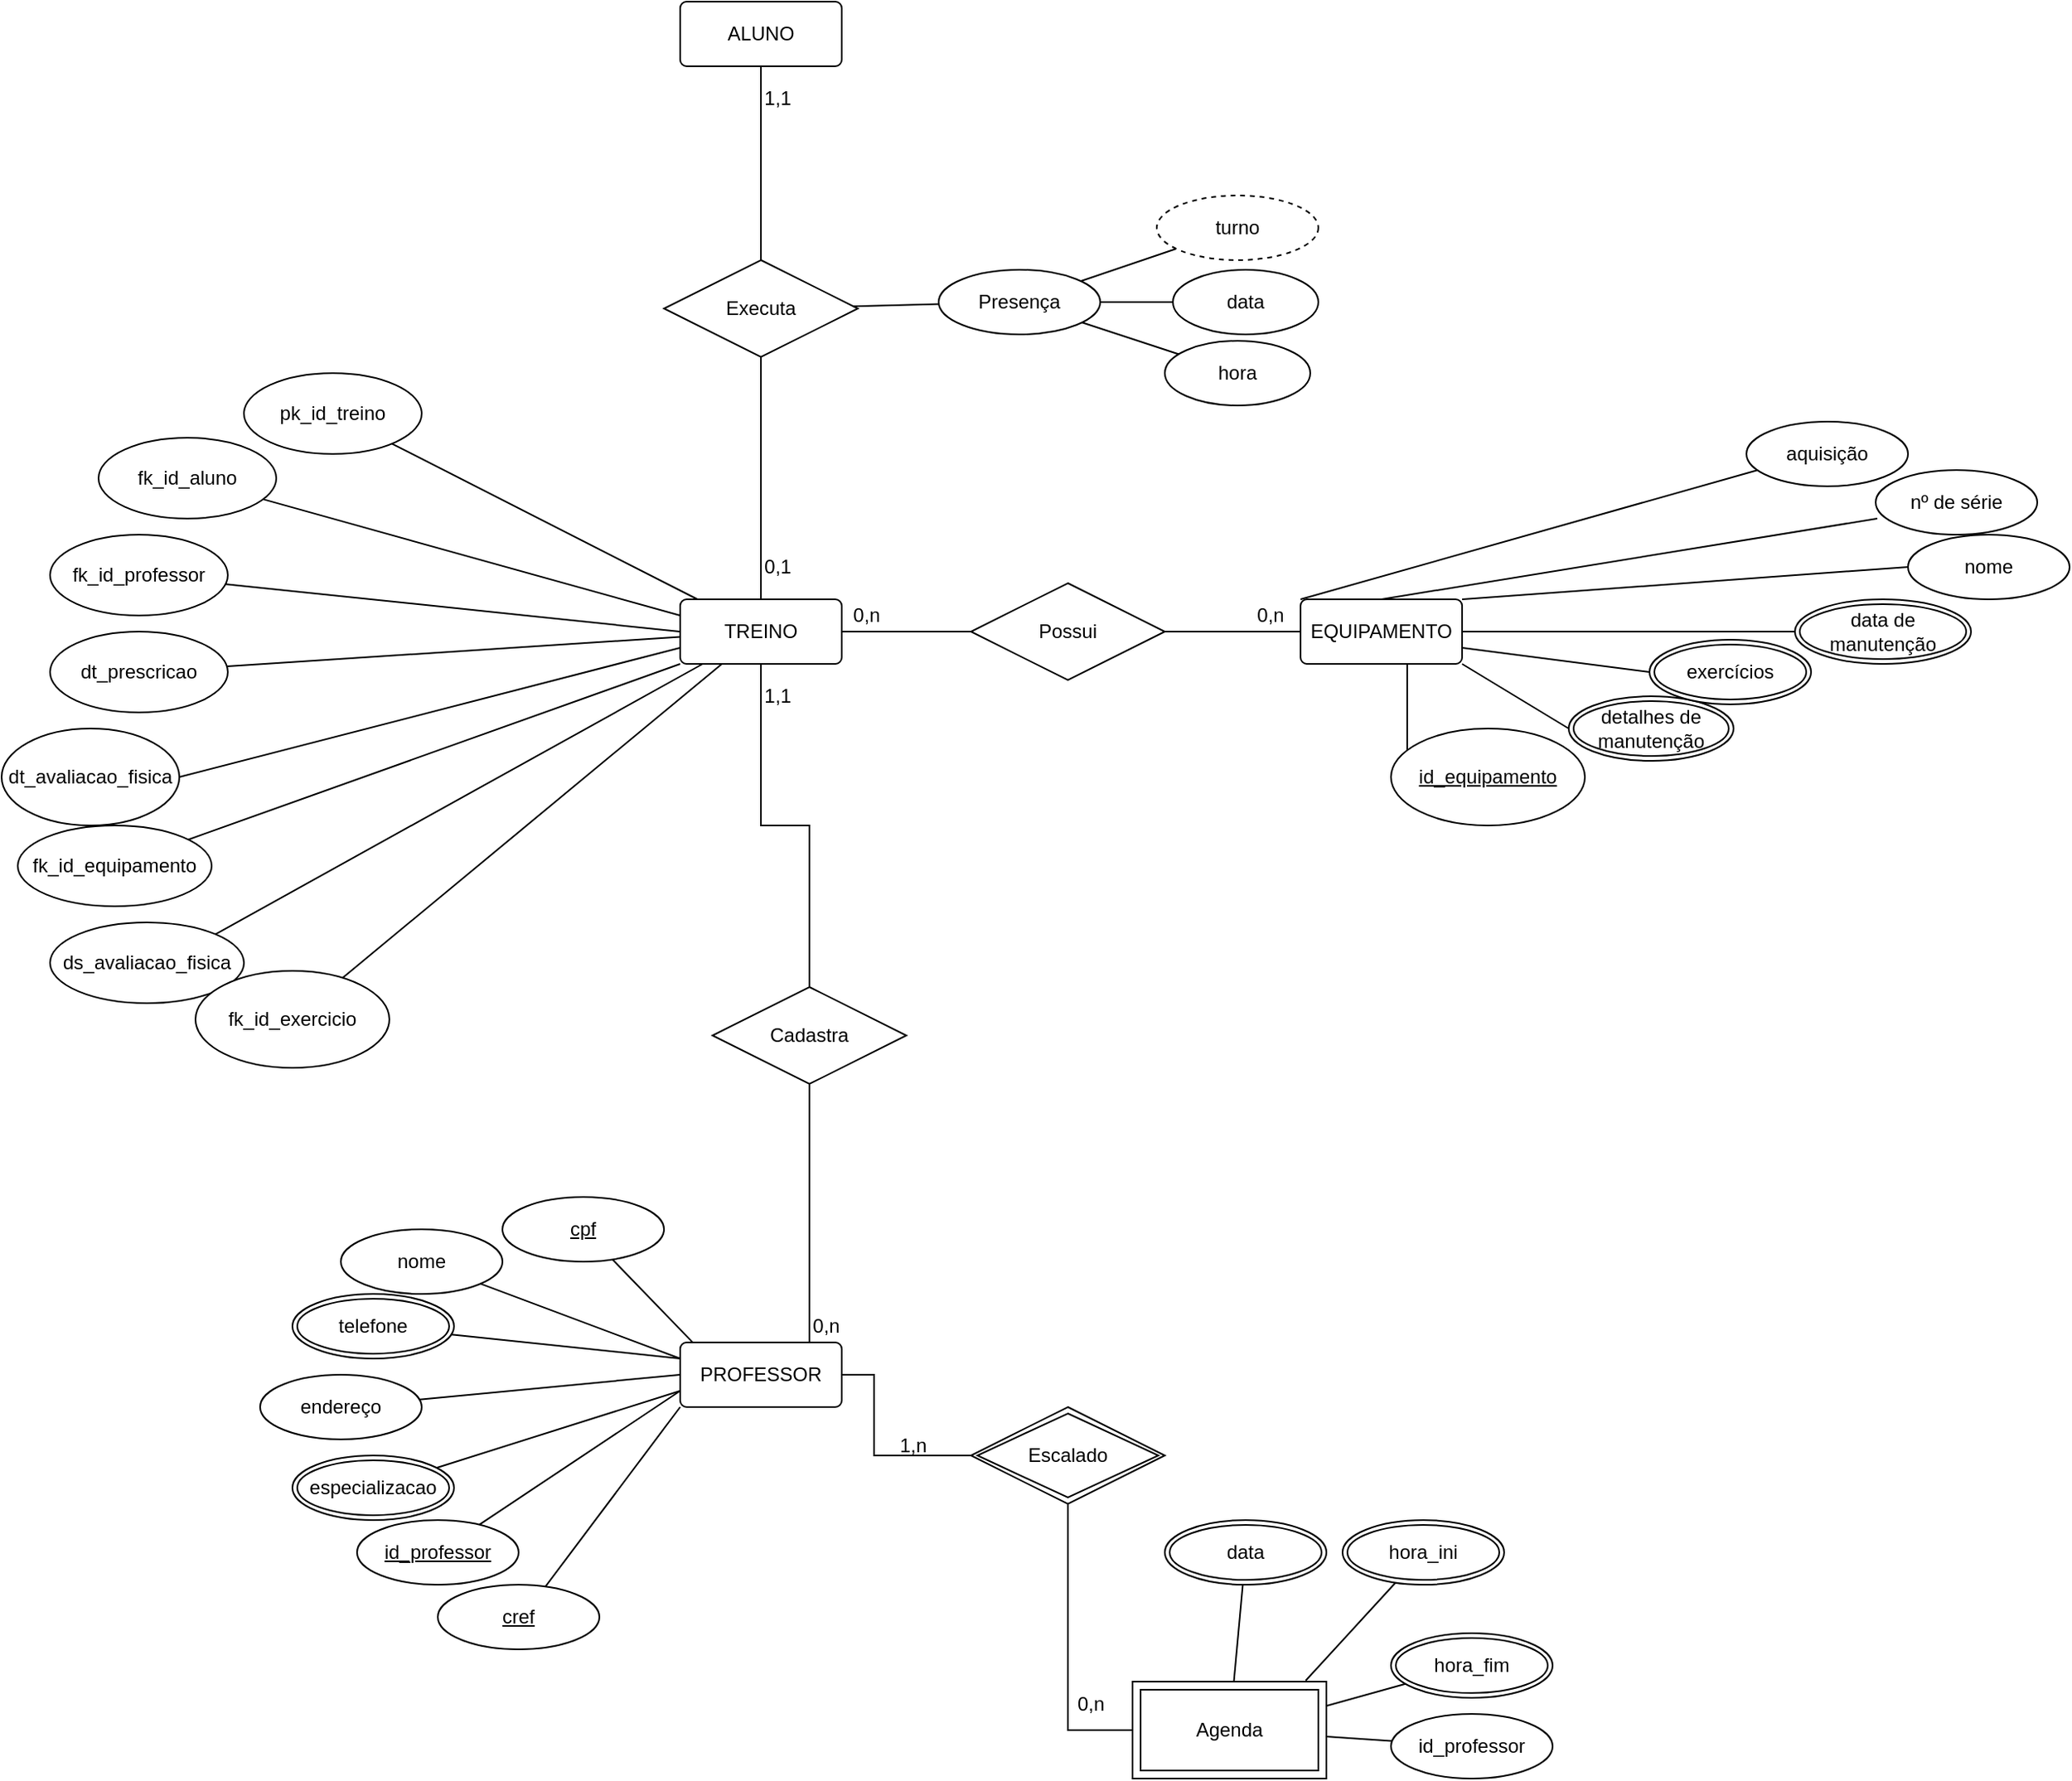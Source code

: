 <mxfile version="15.2.9" type="github">
  <diagram id="f8S4uAUe_257wGlPpIRw" name="Page-1">
    <mxGraphModel dx="2211" dy="1898" grid="1" gridSize="10" guides="1" tooltips="1" connect="1" arrows="1" fold="1" page="1" pageScale="1" pageWidth="827" pageHeight="1169" math="0" shadow="0">
      <root>
        <mxCell id="0" />
        <mxCell id="1" parent="0" />
        <mxCell id="EmusEBOhWH430v7L6ggN-1" value="Agenda" style="shape=ext;margin=3;double=1;whiteSpace=wrap;html=1;align=center;" parent="1" vertex="1">
          <mxGeometry x="310" y="250" width="120" height="60" as="geometry" />
        </mxCell>
        <mxCell id="EmusEBOhWH430v7L6ggN-6" value="" style="rounded=0;orthogonalLoop=1;jettySize=auto;html=1;endArrow=none;endFill=0;" parent="1" source="EmusEBOhWH430v7L6ggN-2" target="EmusEBOhWH430v7L6ggN-1" edge="1">
          <mxGeometry relative="1" as="geometry" />
        </mxCell>
        <mxCell id="EmusEBOhWH430v7L6ggN-2" value="data" style="ellipse;shape=doubleEllipse;margin=3;whiteSpace=wrap;html=1;align=center;" parent="1" vertex="1">
          <mxGeometry x="330" y="150" width="100" height="40" as="geometry" />
        </mxCell>
        <mxCell id="EmusEBOhWH430v7L6ggN-8" style="rounded=0;orthogonalLoop=1;jettySize=auto;html=1;entryX=0.893;entryY=-0.01;entryDx=0;entryDy=0;entryPerimeter=0;endArrow=none;endFill=0;" parent="1" source="EmusEBOhWH430v7L6ggN-3" target="EmusEBOhWH430v7L6ggN-1" edge="1">
          <mxGeometry relative="1" as="geometry" />
        </mxCell>
        <mxCell id="EmusEBOhWH430v7L6ggN-3" value="hora_ini" style="ellipse;shape=doubleEllipse;margin=3;whiteSpace=wrap;html=1;align=center;" parent="1" vertex="1">
          <mxGeometry x="440" y="150" width="100" height="40" as="geometry" />
        </mxCell>
        <mxCell id="EmusEBOhWH430v7L6ggN-9" style="rounded=0;orthogonalLoop=1;jettySize=auto;html=1;entryX=1;entryY=0.25;entryDx=0;entryDy=0;endArrow=none;endFill=0;" parent="1" source="EmusEBOhWH430v7L6ggN-4" target="EmusEBOhWH430v7L6ggN-1" edge="1">
          <mxGeometry relative="1" as="geometry" />
        </mxCell>
        <mxCell id="EmusEBOhWH430v7L6ggN-4" value="hora_fim" style="ellipse;shape=doubleEllipse;margin=3;whiteSpace=wrap;html=1;align=center;" parent="1" vertex="1">
          <mxGeometry x="470" y="220" width="100" height="40" as="geometry" />
        </mxCell>
        <mxCell id="EmusEBOhWH430v7L6ggN-10" style="rounded=0;orthogonalLoop=1;jettySize=auto;html=1;endArrow=none;endFill=0;" parent="1" source="EmusEBOhWH430v7L6ggN-5" target="EmusEBOhWH430v7L6ggN-1" edge="1">
          <mxGeometry relative="1" as="geometry" />
        </mxCell>
        <mxCell id="EmusEBOhWH430v7L6ggN-5" value="id_professor" style="ellipse;whiteSpace=wrap;html=1;align=center;" parent="1" vertex="1">
          <mxGeometry x="470" y="270" width="100" height="40" as="geometry" />
        </mxCell>
        <mxCell id="EmusEBOhWH430v7L6ggN-16" value="" style="edgeStyle=orthogonalEdgeStyle;rounded=0;orthogonalLoop=1;jettySize=auto;html=1;endArrow=none;endFill=0;" parent="1" source="EmusEBOhWH430v7L6ggN-12" target="EmusEBOhWH430v7L6ggN-15" edge="1">
          <mxGeometry relative="1" as="geometry">
            <Array as="points">
              <mxPoint x="150" y="60" />
            </Array>
          </mxGeometry>
        </mxCell>
        <mxCell id="qGBWfhwedNhxClX9icXL-1" style="edgeStyle=orthogonalEdgeStyle;rounded=0;orthogonalLoop=1;jettySize=auto;html=1;exitX=0.5;exitY=1;exitDx=0;exitDy=0;endArrow=none;endFill=0;" edge="1" parent="1" source="EmusEBOhWH430v7L6ggN-12" target="qGBWfhwedNhxClX9icXL-2">
          <mxGeometry relative="1" as="geometry">
            <mxPoint x="-340" y="360" as="targetPoint" />
            <Array as="points">
              <mxPoint x="110" y="80" />
            </Array>
          </mxGeometry>
        </mxCell>
        <mxCell id="EmusEBOhWH430v7L6ggN-12" value="PROFESSOR" style="rounded=1;arcSize=10;whiteSpace=wrap;html=1;align=center;" parent="1" vertex="1">
          <mxGeometry x="30" y="40" width="100" height="40" as="geometry" />
        </mxCell>
        <mxCell id="EmusEBOhWH430v7L6ggN-17" style="edgeStyle=orthogonalEdgeStyle;rounded=0;orthogonalLoop=1;jettySize=auto;html=1;entryX=0;entryY=0.5;entryDx=0;entryDy=0;endArrow=none;endFill=0;" parent="1" source="EmusEBOhWH430v7L6ggN-15" target="EmusEBOhWH430v7L6ggN-1" edge="1">
          <mxGeometry relative="1" as="geometry" />
        </mxCell>
        <mxCell id="EmusEBOhWH430v7L6ggN-15" value="Escalado" style="shape=rhombus;double=1;perimeter=rhombusPerimeter;whiteSpace=wrap;html=1;align=center;" parent="1" vertex="1">
          <mxGeometry x="210" y="80" width="120" height="60" as="geometry" />
        </mxCell>
        <mxCell id="EmusEBOhWH430v7L6ggN-19" style="rounded=0;orthogonalLoop=1;jettySize=auto;html=1;endArrow=none;endFill=0;entryX=0;entryY=0.75;entryDx=0;entryDy=0;" parent="1" source="EmusEBOhWH430v7L6ggN-18" target="EmusEBOhWH430v7L6ggN-12" edge="1">
          <mxGeometry relative="1" as="geometry">
            <mxPoint x="70" y="80" as="targetPoint" />
          </mxGeometry>
        </mxCell>
        <mxCell id="EmusEBOhWH430v7L6ggN-18" value="id_professor" style="ellipse;whiteSpace=wrap;html=1;align=center;fontStyle=4;" parent="1" vertex="1">
          <mxGeometry x="-170" y="150" width="100" height="40" as="geometry" />
        </mxCell>
        <mxCell id="EmusEBOhWH430v7L6ggN-33" style="rounded=0;orthogonalLoop=1;jettySize=auto;html=1;entryX=0.077;entryY=-0.002;entryDx=0;entryDy=0;entryPerimeter=0;endArrow=none;endFill=0;" parent="1" source="EmusEBOhWH430v7L6ggN-21" target="EmusEBOhWH430v7L6ggN-12" edge="1">
          <mxGeometry relative="1" as="geometry" />
        </mxCell>
        <mxCell id="EmusEBOhWH430v7L6ggN-21" value="cpf" style="ellipse;whiteSpace=wrap;html=1;align=center;fontStyle=4" parent="1" vertex="1">
          <mxGeometry x="-80" y="-50" width="100" height="40" as="geometry" />
        </mxCell>
        <mxCell id="EmusEBOhWH430v7L6ggN-32" style="rounded=0;orthogonalLoop=1;jettySize=auto;html=1;entryX=0;entryY=0.25;entryDx=0;entryDy=0;endArrow=none;endFill=0;" parent="1" source="EmusEBOhWH430v7L6ggN-22" target="EmusEBOhWH430v7L6ggN-12" edge="1">
          <mxGeometry relative="1" as="geometry" />
        </mxCell>
        <mxCell id="EmusEBOhWH430v7L6ggN-22" value="nome" style="ellipse;whiteSpace=wrap;html=1;align=center;" parent="1" vertex="1">
          <mxGeometry x="-180" y="-30" width="100" height="40" as="geometry" />
        </mxCell>
        <mxCell id="EmusEBOhWH430v7L6ggN-23" style="edgeStyle=orthogonalEdgeStyle;rounded=0;orthogonalLoop=1;jettySize=auto;html=1;exitX=0.5;exitY=1;exitDx=0;exitDy=0;" parent="1" source="EmusEBOhWH430v7L6ggN-21" target="EmusEBOhWH430v7L6ggN-21" edge="1">
          <mxGeometry relative="1" as="geometry" />
        </mxCell>
        <mxCell id="EmusEBOhWH430v7L6ggN-30" style="rounded=0;orthogonalLoop=1;jettySize=auto;html=1;entryX=0;entryY=0.25;entryDx=0;entryDy=0;endArrow=none;endFill=0;" parent="1" source="EmusEBOhWH430v7L6ggN-24" target="EmusEBOhWH430v7L6ggN-12" edge="1">
          <mxGeometry relative="1" as="geometry" />
        </mxCell>
        <mxCell id="EmusEBOhWH430v7L6ggN-24" value="telefone" style="ellipse;shape=doubleEllipse;margin=3;whiteSpace=wrap;html=1;align=center;" parent="1" vertex="1">
          <mxGeometry x="-210" y="10" width="100" height="40" as="geometry" />
        </mxCell>
        <mxCell id="EmusEBOhWH430v7L6ggN-29" style="rounded=0;orthogonalLoop=1;jettySize=auto;html=1;entryX=0;entryY=0.5;entryDx=0;entryDy=0;endArrow=none;endFill=0;" parent="1" source="EmusEBOhWH430v7L6ggN-25" target="EmusEBOhWH430v7L6ggN-12" edge="1">
          <mxGeometry relative="1" as="geometry" />
        </mxCell>
        <mxCell id="EmusEBOhWH430v7L6ggN-25" value="endereço" style="ellipse;whiteSpace=wrap;html=1;align=center;" parent="1" vertex="1">
          <mxGeometry x="-230" y="60" width="100" height="40" as="geometry" />
        </mxCell>
        <mxCell id="EmusEBOhWH430v7L6ggN-34" style="rounded=0;orthogonalLoop=1;jettySize=auto;html=1;endArrow=none;endFill=0;exitX=0.662;exitY=0.043;exitDx=0;exitDy=0;exitPerimeter=0;entryX=0;entryY=1;entryDx=0;entryDy=0;" parent="1" source="EmusEBOhWH430v7L6ggN-26" target="EmusEBOhWH430v7L6ggN-12" edge="1">
          <mxGeometry relative="1" as="geometry">
            <mxPoint x="113" y="80" as="targetPoint" />
          </mxGeometry>
        </mxCell>
        <mxCell id="EmusEBOhWH430v7L6ggN-26" value="cref" style="ellipse;whiteSpace=wrap;html=1;align=center;fontStyle=4" parent="1" vertex="1">
          <mxGeometry x="-120" y="190" width="100" height="40" as="geometry" />
        </mxCell>
        <mxCell id="EmusEBOhWH430v7L6ggN-28" style="rounded=0;orthogonalLoop=1;jettySize=auto;html=1;entryX=0;entryY=0.75;entryDx=0;entryDy=0;endArrow=none;endFill=0;" parent="1" source="EmusEBOhWH430v7L6ggN-27" target="EmusEBOhWH430v7L6ggN-12" edge="1">
          <mxGeometry relative="1" as="geometry" />
        </mxCell>
        <mxCell id="EmusEBOhWH430v7L6ggN-27" value="especializacao" style="ellipse;shape=doubleEllipse;margin=3;whiteSpace=wrap;html=1;align=center;" parent="1" vertex="1">
          <mxGeometry x="-210" y="110" width="100" height="40" as="geometry" />
        </mxCell>
        <mxCell id="EmusEBOhWH430v7L6ggN-35" value="0,n" style="text;strokeColor=none;fillColor=none;spacingLeft=4;spacingRight=4;overflow=hidden;rotatable=0;points=[[0,0.5],[1,0.5]];portConstraint=eastwest;fontSize=12;" parent="1" vertex="1">
          <mxGeometry x="270" y="250" width="40" height="30" as="geometry" />
        </mxCell>
        <mxCell id="EmusEBOhWH430v7L6ggN-36" value="1,n" style="text;strokeColor=none;fillColor=none;spacingLeft=4;spacingRight=4;overflow=hidden;rotatable=0;points=[[0,0.5],[1,0.5]];portConstraint=eastwest;fontSize=12;" parent="1" vertex="1">
          <mxGeometry x="160" y="90" width="40" height="30" as="geometry" />
        </mxCell>
        <mxCell id="qGBWfhwedNhxClX9icXL-4" style="edgeStyle=orthogonalEdgeStyle;rounded=0;orthogonalLoop=1;jettySize=auto;html=1;entryX=0.5;entryY=1;entryDx=0;entryDy=0;endArrow=none;endFill=0;exitX=0.5;exitY=0;exitDx=0;exitDy=0;" edge="1" parent="1" source="qGBWfhwedNhxClX9icXL-2" target="qGBWfhwedNhxClX9icXL-3">
          <mxGeometry relative="1" as="geometry">
            <mxPoint x="20" y="-150" as="sourcePoint" />
          </mxGeometry>
        </mxCell>
        <mxCell id="qGBWfhwedNhxClX9icXL-2" value="Cadastra" style="shape=rhombus;perimeter=rhombusPerimeter;whiteSpace=wrap;html=1;align=center;" vertex="1" parent="1">
          <mxGeometry x="50" y="-180" width="120" height="60" as="geometry" />
        </mxCell>
        <mxCell id="qGBWfhwedNhxClX9icXL-8" value="" style="rounded=0;orthogonalLoop=1;jettySize=auto;html=1;endArrow=none;endFill=0;" edge="1" parent="1" source="qGBWfhwedNhxClX9icXL-3" target="qGBWfhwedNhxClX9icXL-7">
          <mxGeometry relative="1" as="geometry" />
        </mxCell>
        <mxCell id="qGBWfhwedNhxClX9icXL-10" value="" style="rounded=0;orthogonalLoop=1;jettySize=auto;html=1;endArrow=none;endFill=0;exitX=0;exitY=0.5;exitDx=0;exitDy=0;" edge="1" parent="1" source="qGBWfhwedNhxClX9icXL-3" target="qGBWfhwedNhxClX9icXL-9">
          <mxGeometry relative="1" as="geometry">
            <mxPoint x="20" y="-400" as="sourcePoint" />
          </mxGeometry>
        </mxCell>
        <mxCell id="qGBWfhwedNhxClX9icXL-12" value="" style="rounded=0;orthogonalLoop=1;jettySize=auto;html=1;endArrow=none;endFill=0;" edge="1" parent="1" source="qGBWfhwedNhxClX9icXL-3" target="qGBWfhwedNhxClX9icXL-11">
          <mxGeometry relative="1" as="geometry" />
        </mxCell>
        <mxCell id="qGBWfhwedNhxClX9icXL-13" value="" style="rounded=0;orthogonalLoop=1;jettySize=auto;html=1;endArrow=none;endFill=0;entryX=1;entryY=0.5;entryDx=0;entryDy=0;exitX=0;exitY=0.75;exitDx=0;exitDy=0;" edge="1" parent="1" source="qGBWfhwedNhxClX9icXL-3" target="qGBWfhwedNhxClX9icXL-14">
          <mxGeometry relative="1" as="geometry">
            <mxPoint x="50" y="-370" as="sourcePoint" />
          </mxGeometry>
        </mxCell>
        <mxCell id="qGBWfhwedNhxClX9icXL-16" style="rounded=0;orthogonalLoop=1;jettySize=auto;html=1;entryX=1;entryY=0;entryDx=0;entryDy=0;endArrow=none;endFill=0;" edge="1" parent="1" source="qGBWfhwedNhxClX9icXL-3" target="qGBWfhwedNhxClX9icXL-15">
          <mxGeometry relative="1" as="geometry" />
        </mxCell>
        <mxCell id="qGBWfhwedNhxClX9icXL-18" value="" style="rounded=0;orthogonalLoop=1;jettySize=auto;html=1;endArrow=none;endFill=0;exitX=0;exitY=1;exitDx=0;exitDy=0;" edge="1" parent="1" source="qGBWfhwedNhxClX9icXL-3" target="qGBWfhwedNhxClX9icXL-17">
          <mxGeometry relative="1" as="geometry">
            <mxPoint x="20" y="-400" as="sourcePoint" />
          </mxGeometry>
        </mxCell>
        <mxCell id="qGBWfhwedNhxClX9icXL-21" value="" style="rounded=0;orthogonalLoop=1;jettySize=auto;html=1;endArrow=none;endFill=0;" edge="1" parent="1" source="qGBWfhwedNhxClX9icXL-3" target="qGBWfhwedNhxClX9icXL-20">
          <mxGeometry relative="1" as="geometry" />
        </mxCell>
        <mxCell id="qGBWfhwedNhxClX9icXL-23" value="" style="edgeStyle=orthogonalEdgeStyle;rounded=0;orthogonalLoop=1;jettySize=auto;html=1;endArrow=none;endFill=0;entryX=0;entryY=0.5;entryDx=0;entryDy=0;" edge="1" parent="1" source="qGBWfhwedNhxClX9icXL-3" target="qGBWfhwedNhxClX9icXL-24">
          <mxGeometry relative="1" as="geometry">
            <mxPoint x="220" y="-410" as="targetPoint" />
          </mxGeometry>
        </mxCell>
        <mxCell id="qGBWfhwedNhxClX9icXL-31" value="" style="edgeStyle=orthogonalEdgeStyle;rounded=0;orthogonalLoop=1;jettySize=auto;html=1;endArrow=none;endFill=0;entryX=0.5;entryY=1;entryDx=0;entryDy=0;" edge="1" parent="1" source="qGBWfhwedNhxClX9icXL-3" target="qGBWfhwedNhxClX9icXL-32">
          <mxGeometry relative="1" as="geometry">
            <mxPoint x="95" y="-490" as="targetPoint" />
            <Array as="points">
              <mxPoint x="80" y="-470" />
              <mxPoint x="80" y="-470" />
            </Array>
          </mxGeometry>
        </mxCell>
        <mxCell id="qGBWfhwedNhxClX9icXL-36" value="" style="rounded=0;orthogonalLoop=1;jettySize=auto;html=1;endArrow=none;endFill=0;exitX=0;exitY=0.25;exitDx=0;exitDy=0;" edge="1" parent="1" source="qGBWfhwedNhxClX9icXL-3" target="qGBWfhwedNhxClX9icXL-35">
          <mxGeometry relative="1" as="geometry" />
        </mxCell>
        <mxCell id="qGBWfhwedNhxClX9icXL-3" value="TREINO" style="rounded=1;arcSize=10;whiteSpace=wrap;html=1;align=center;" vertex="1" parent="1">
          <mxGeometry x="30" y="-420" width="100" height="40" as="geometry" />
        </mxCell>
        <mxCell id="qGBWfhwedNhxClX9icXL-7" value="pk_id_treino" style="ellipse;whiteSpace=wrap;html=1;rounded=1;arcSize=10;" vertex="1" parent="1">
          <mxGeometry x="-240" y="-560" width="110" height="50" as="geometry" />
        </mxCell>
        <mxCell id="qGBWfhwedNhxClX9icXL-9" value="fk_id_professor" style="ellipse;whiteSpace=wrap;html=1;rounded=1;arcSize=10;" vertex="1" parent="1">
          <mxGeometry x="-360" y="-460" width="110" height="50" as="geometry" />
        </mxCell>
        <mxCell id="qGBWfhwedNhxClX9icXL-11" value="dt_prescricao" style="ellipse;whiteSpace=wrap;html=1;rounded=1;arcSize=10;" vertex="1" parent="1">
          <mxGeometry x="-360" y="-400" width="110" height="50" as="geometry" />
        </mxCell>
        <mxCell id="qGBWfhwedNhxClX9icXL-14" value="dt_avaliacao_fisica" style="ellipse;whiteSpace=wrap;html=1;" vertex="1" parent="1">
          <mxGeometry x="-390" y="-340" width="110" height="60" as="geometry" />
        </mxCell>
        <mxCell id="qGBWfhwedNhxClX9icXL-15" value="ds_avaliacao_fisica" style="ellipse;whiteSpace=wrap;html=1;align=center;" vertex="1" parent="1">
          <mxGeometry x="-360" y="-220" width="120" height="50" as="geometry" />
        </mxCell>
        <mxCell id="qGBWfhwedNhxClX9icXL-17" value="fk_id_equipamento" style="ellipse;whiteSpace=wrap;html=1;rounded=1;arcSize=10;" vertex="1" parent="1">
          <mxGeometry x="-380" y="-280" width="120" height="50" as="geometry" />
        </mxCell>
        <mxCell id="qGBWfhwedNhxClX9icXL-20" value="fk_id_exercicio" style="ellipse;whiteSpace=wrap;html=1;rounded=1;arcSize=10;" vertex="1" parent="1">
          <mxGeometry x="-270" y="-190" width="120" height="60" as="geometry" />
        </mxCell>
        <mxCell id="qGBWfhwedNhxClX9icXL-24" value="Possui" style="shape=rhombus;perimeter=rhombusPerimeter;whiteSpace=wrap;html=1;align=center;" vertex="1" parent="1">
          <mxGeometry x="210" y="-430" width="120" height="60" as="geometry" />
        </mxCell>
        <mxCell id="qGBWfhwedNhxClX9icXL-32" value="Executa" style="shape=rhombus;perimeter=rhombusPerimeter;whiteSpace=wrap;html=1;align=center;" vertex="1" parent="1">
          <mxGeometry x="20" y="-630" width="120" height="60" as="geometry" />
        </mxCell>
        <mxCell id="qGBWfhwedNhxClX9icXL-34" value="" style="edgeStyle=orthogonalEdgeStyle;rounded=0;orthogonalLoop=1;jettySize=auto;html=1;endArrow=none;endFill=0;" edge="1" parent="1" source="qGBWfhwedNhxClX9icXL-33" target="qGBWfhwedNhxClX9icXL-32">
          <mxGeometry relative="1" as="geometry" />
        </mxCell>
        <mxCell id="qGBWfhwedNhxClX9icXL-33" value="ALUNO" style="rounded=1;arcSize=10;whiteSpace=wrap;html=1;align=center;" vertex="1" parent="1">
          <mxGeometry x="30" y="-790" width="100" height="40" as="geometry" />
        </mxCell>
        <mxCell id="qGBWfhwedNhxClX9icXL-35" value="fk_id_aluno" style="ellipse;whiteSpace=wrap;html=1;rounded=1;arcSize=10;" vertex="1" parent="1">
          <mxGeometry x="-330" y="-520" width="110" height="50" as="geometry" />
        </mxCell>
        <mxCell id="qGBWfhwedNhxClX9icXL-99" style="rounded=0;orthogonalLoop=1;jettySize=auto;html=1;entryX=1;entryY=0.5;entryDx=0;entryDy=0;endArrow=none;endFill=0;exitX=0;exitY=0.5;exitDx=0;exitDy=0;" edge="1" parent="1" target="qGBWfhwedNhxClX9icXL-109" source="qGBWfhwedNhxClX9icXL-103">
          <mxGeometry relative="1" as="geometry">
            <mxPoint x="1130" y="-450" as="sourcePoint" />
            <Array as="points" />
          </mxGeometry>
        </mxCell>
        <mxCell id="qGBWfhwedNhxClX9icXL-103" value="data de manutenção" style="ellipse;shape=doubleEllipse;margin=3;whiteSpace=wrap;html=1;align=center;" vertex="1" parent="1">
          <mxGeometry x="720" y="-420" width="109" height="40" as="geometry" />
        </mxCell>
        <mxCell id="qGBWfhwedNhxClX9icXL-104" style="edgeStyle=none;rounded=0;orthogonalLoop=1;jettySize=auto;html=1;entryX=0;entryY=0;entryDx=0;entryDy=0;endArrow=none;endFill=0;" edge="1" parent="1" target="qGBWfhwedNhxClX9icXL-109">
          <mxGeometry relative="1" as="geometry">
            <mxPoint x="697" y="-500" as="sourcePoint" />
          </mxGeometry>
        </mxCell>
        <mxCell id="qGBWfhwedNhxClX9icXL-105" value="aquisição" style="ellipse;whiteSpace=wrap;html=1;align=center;" vertex="1" parent="1">
          <mxGeometry x="690" y="-530" width="100" height="40" as="geometry" />
        </mxCell>
        <mxCell id="qGBWfhwedNhxClX9icXL-106" style="edgeStyle=none;rounded=0;orthogonalLoop=1;jettySize=auto;html=1;exitX=0.01;exitY=0.75;exitDx=0;exitDy=0;entryX=0.5;entryY=0;entryDx=0;entryDy=0;endArrow=none;endFill=0;exitPerimeter=0;" edge="1" parent="1" source="qGBWfhwedNhxClX9icXL-107" target="qGBWfhwedNhxClX9icXL-109">
          <mxGeometry relative="1" as="geometry" />
        </mxCell>
        <mxCell id="qGBWfhwedNhxClX9icXL-107" value="nº de série" style="ellipse;whiteSpace=wrap;html=1;align=center;" vertex="1" parent="1">
          <mxGeometry x="770" y="-500" width="100" height="40" as="geometry" />
        </mxCell>
        <mxCell id="qGBWfhwedNhxClX9icXL-121" style="edgeStyle=orthogonalEdgeStyle;rounded=0;orthogonalLoop=1;jettySize=auto;html=1;entryX=1;entryY=0.5;entryDx=0;entryDy=0;endArrow=none;endFill=0;startArrow=none;" edge="1" parent="1" source="qGBWfhwedNhxClX9icXL-109" target="qGBWfhwedNhxClX9icXL-24">
          <mxGeometry relative="1" as="geometry">
            <mxPoint x="470" y="-400" as="sourcePoint" />
            <Array as="points">
              <mxPoint x="470" y="-400" />
              <mxPoint x="470" y="-400" />
            </Array>
          </mxGeometry>
        </mxCell>
        <mxCell id="qGBWfhwedNhxClX9icXL-124" value="" style="edgeStyle=orthogonalEdgeStyle;rounded=0;orthogonalLoop=1;jettySize=auto;html=1;endArrow=none;endFill=0;exitX=0.682;exitY=0.99;exitDx=0;exitDy=0;exitPerimeter=0;entryX=0;entryY=0;entryDx=0;entryDy=0;" edge="1" parent="1" source="qGBWfhwedNhxClX9icXL-109" target="qGBWfhwedNhxClX9icXL-123">
          <mxGeometry relative="1" as="geometry">
            <Array as="points">
              <mxPoint x="480" y="-380" />
              <mxPoint x="480" y="-320" />
              <mxPoint x="478" y="-320" />
              <mxPoint x="478" y="-321" />
            </Array>
          </mxGeometry>
        </mxCell>
        <mxCell id="qGBWfhwedNhxClX9icXL-110" style="edgeStyle=none;rounded=0;orthogonalLoop=1;jettySize=auto;html=1;exitX=0;exitY=0.5;exitDx=0;exitDy=0;entryX=1;entryY=0;entryDx=0;entryDy=0;endArrow=none;endFill=0;" edge="1" parent="1" source="qGBWfhwedNhxClX9icXL-111" target="qGBWfhwedNhxClX9icXL-109">
          <mxGeometry relative="1" as="geometry" />
        </mxCell>
        <mxCell id="qGBWfhwedNhxClX9icXL-111" value="nome" style="ellipse;whiteSpace=wrap;html=1;align=center;" vertex="1" parent="1">
          <mxGeometry x="790" y="-460" width="100" height="40" as="geometry" />
        </mxCell>
        <mxCell id="qGBWfhwedNhxClX9icXL-112" style="edgeStyle=none;rounded=0;orthogonalLoop=1;jettySize=auto;html=1;exitX=0;exitY=0.5;exitDx=0;exitDy=0;endArrow=none;endFill=0;entryX=1;entryY=0.75;entryDx=0;entryDy=0;" edge="1" parent="1" source="qGBWfhwedNhxClX9icXL-113" target="qGBWfhwedNhxClX9icXL-109">
          <mxGeometry relative="1" as="geometry" />
        </mxCell>
        <mxCell id="qGBWfhwedNhxClX9icXL-118" value="detalhes de manutenção" style="ellipse;shape=doubleEllipse;margin=3;whiteSpace=wrap;html=1;align=center;" vertex="1" parent="1">
          <mxGeometry x="580" y="-360" width="102" height="40" as="geometry" />
        </mxCell>
        <mxCell id="qGBWfhwedNhxClX9icXL-113" value="exercícios" style="ellipse;shape=doubleEllipse;margin=3;whiteSpace=wrap;html=1;align=center;" vertex="1" parent="1">
          <mxGeometry x="630" y="-395" width="100" height="40" as="geometry" />
        </mxCell>
        <mxCell id="qGBWfhwedNhxClX9icXL-122" value="" style="edgeStyle=none;rounded=0;orthogonalLoop=1;jettySize=auto;html=1;exitX=0;exitY=0.5;exitDx=0;exitDy=0;endArrow=none;endFill=0;entryX=1;entryY=1;entryDx=0;entryDy=0;" edge="1" parent="1" source="qGBWfhwedNhxClX9icXL-118" target="qGBWfhwedNhxClX9icXL-109">
          <mxGeometry relative="1" as="geometry">
            <mxPoint x="1277.062" y="-394.142" as="sourcePoint" />
            <mxPoint x="1020" y="-450" as="targetPoint" />
          </mxGeometry>
        </mxCell>
        <mxCell id="qGBWfhwedNhxClX9icXL-123" value="&lt;u&gt;id_equipamento&lt;/u&gt;" style="ellipse;whiteSpace=wrap;html=1;rounded=1;arcSize=10;" vertex="1" parent="1">
          <mxGeometry x="470" y="-340" width="120" height="60" as="geometry" />
        </mxCell>
        <mxCell id="qGBWfhwedNhxClX9icXL-109" value="EQUIPAMENTO" style="rounded=1;arcSize=10;whiteSpace=wrap;html=1;align=center;" vertex="1" parent="1">
          <mxGeometry x="414" y="-420" width="100" height="40" as="geometry" />
        </mxCell>
        <mxCell id="qGBWfhwedNhxClX9icXL-127" value="0,n" style="text;html=1;align=center;verticalAlign=middle;resizable=0;points=[];autosize=1;strokeColor=none;fillColor=none;" vertex="1" parent="1">
          <mxGeometry x="380" y="-420" width="30" height="20" as="geometry" />
        </mxCell>
        <mxCell id="qGBWfhwedNhxClX9icXL-128" value="0,n" style="text;html=1;align=center;verticalAlign=middle;resizable=0;points=[];autosize=1;strokeColor=none;fillColor=none;" vertex="1" parent="1">
          <mxGeometry x="130" y="-420" width="30" height="20" as="geometry" />
        </mxCell>
        <mxCell id="qGBWfhwedNhxClX9icXL-129" value="0,1" style="text;html=1;align=center;verticalAlign=middle;resizable=0;points=[];autosize=1;strokeColor=none;fillColor=none;" vertex="1" parent="1">
          <mxGeometry x="75" y="-450" width="30" height="20" as="geometry" />
        </mxCell>
        <mxCell id="qGBWfhwedNhxClX9icXL-130" value="1,1" style="text;html=1;align=center;verticalAlign=middle;resizable=0;points=[];autosize=1;strokeColor=none;fillColor=none;" vertex="1" parent="1">
          <mxGeometry x="75" y="-740" width="30" height="20" as="geometry" />
        </mxCell>
        <mxCell id="qGBWfhwedNhxClX9icXL-131" value="1,1" style="text;html=1;align=center;verticalAlign=middle;resizable=0;points=[];autosize=1;strokeColor=none;fillColor=none;" vertex="1" parent="1">
          <mxGeometry x="75" y="-370" width="30" height="20" as="geometry" />
        </mxCell>
        <mxCell id="qGBWfhwedNhxClX9icXL-132" value="0,n" style="text;html=1;align=center;verticalAlign=middle;resizable=0;points=[];autosize=1;strokeColor=none;fillColor=none;" vertex="1" parent="1">
          <mxGeometry x="105" y="20" width="30" height="20" as="geometry" />
        </mxCell>
        <mxCell id="qGBWfhwedNhxClX9icXL-141" value="" style="edgeStyle=none;orthogonalLoop=1;jettySize=auto;html=1;endArrow=none;endFill=0;entryX=1;entryY=0.5;entryDx=0;entryDy=0;" edge="1" parent="1" source="qGBWfhwedNhxClX9icXL-134" target="qGBWfhwedNhxClX9icXL-135">
          <mxGeometry relative="1" as="geometry" />
        </mxCell>
        <mxCell id="qGBWfhwedNhxClX9icXL-134" value="data" style="ellipse;whiteSpace=wrap;html=1;align=center;" vertex="1" parent="1">
          <mxGeometry x="335" y="-624" width="90" height="40" as="geometry" />
        </mxCell>
        <mxCell id="qGBWfhwedNhxClX9icXL-139" style="edgeStyle=none;orthogonalLoop=1;jettySize=auto;html=1;endArrow=none;endFill=0;" edge="1" parent="1" source="qGBWfhwedNhxClX9icXL-135" target="qGBWfhwedNhxClX9icXL-32">
          <mxGeometry relative="1" as="geometry" />
        </mxCell>
        <mxCell id="qGBWfhwedNhxClX9icXL-135" value="Presença" style="ellipse;whiteSpace=wrap;html=1;align=center;" vertex="1" parent="1">
          <mxGeometry x="190" y="-624" width="100" height="40" as="geometry" />
        </mxCell>
        <mxCell id="qGBWfhwedNhxClX9icXL-142" value="" style="edgeStyle=none;orthogonalLoop=1;jettySize=auto;html=1;endArrow=none;endFill=0;" edge="1" parent="1" source="qGBWfhwedNhxClX9icXL-136" target="qGBWfhwedNhxClX9icXL-135">
          <mxGeometry relative="1" as="geometry" />
        </mxCell>
        <mxCell id="qGBWfhwedNhxClX9icXL-136" value="hora" style="ellipse;whiteSpace=wrap;html=1;align=center;direction=south;" vertex="1" parent="1">
          <mxGeometry x="330" y="-580" width="90" height="40" as="geometry" />
        </mxCell>
        <mxCell id="qGBWfhwedNhxClX9icXL-144" style="edgeStyle=none;orthogonalLoop=1;jettySize=auto;html=1;endArrow=none;endFill=0;" edge="1" parent="1" source="qGBWfhwedNhxClX9icXL-143" target="qGBWfhwedNhxClX9icXL-135">
          <mxGeometry relative="1" as="geometry" />
        </mxCell>
        <mxCell id="qGBWfhwedNhxClX9icXL-143" value="turno" style="ellipse;whiteSpace=wrap;html=1;align=center;dashed=1;" vertex="1" parent="1">
          <mxGeometry x="325" y="-670" width="100" height="40" as="geometry" />
        </mxCell>
      </root>
    </mxGraphModel>
  </diagram>
</mxfile>
